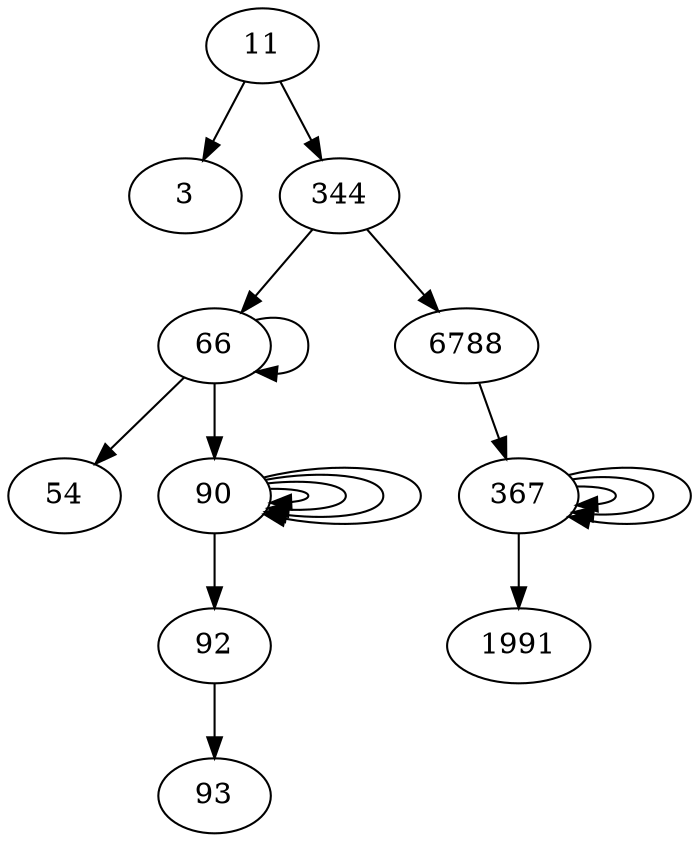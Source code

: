 digraph G{
11->3
11->344
344->66
66->66
66->54
66->90
90->90
90->90
90->90
90->90
90->92
92->93
344->6788
6788->367
367->367
367->367
367->367
367->1991
}